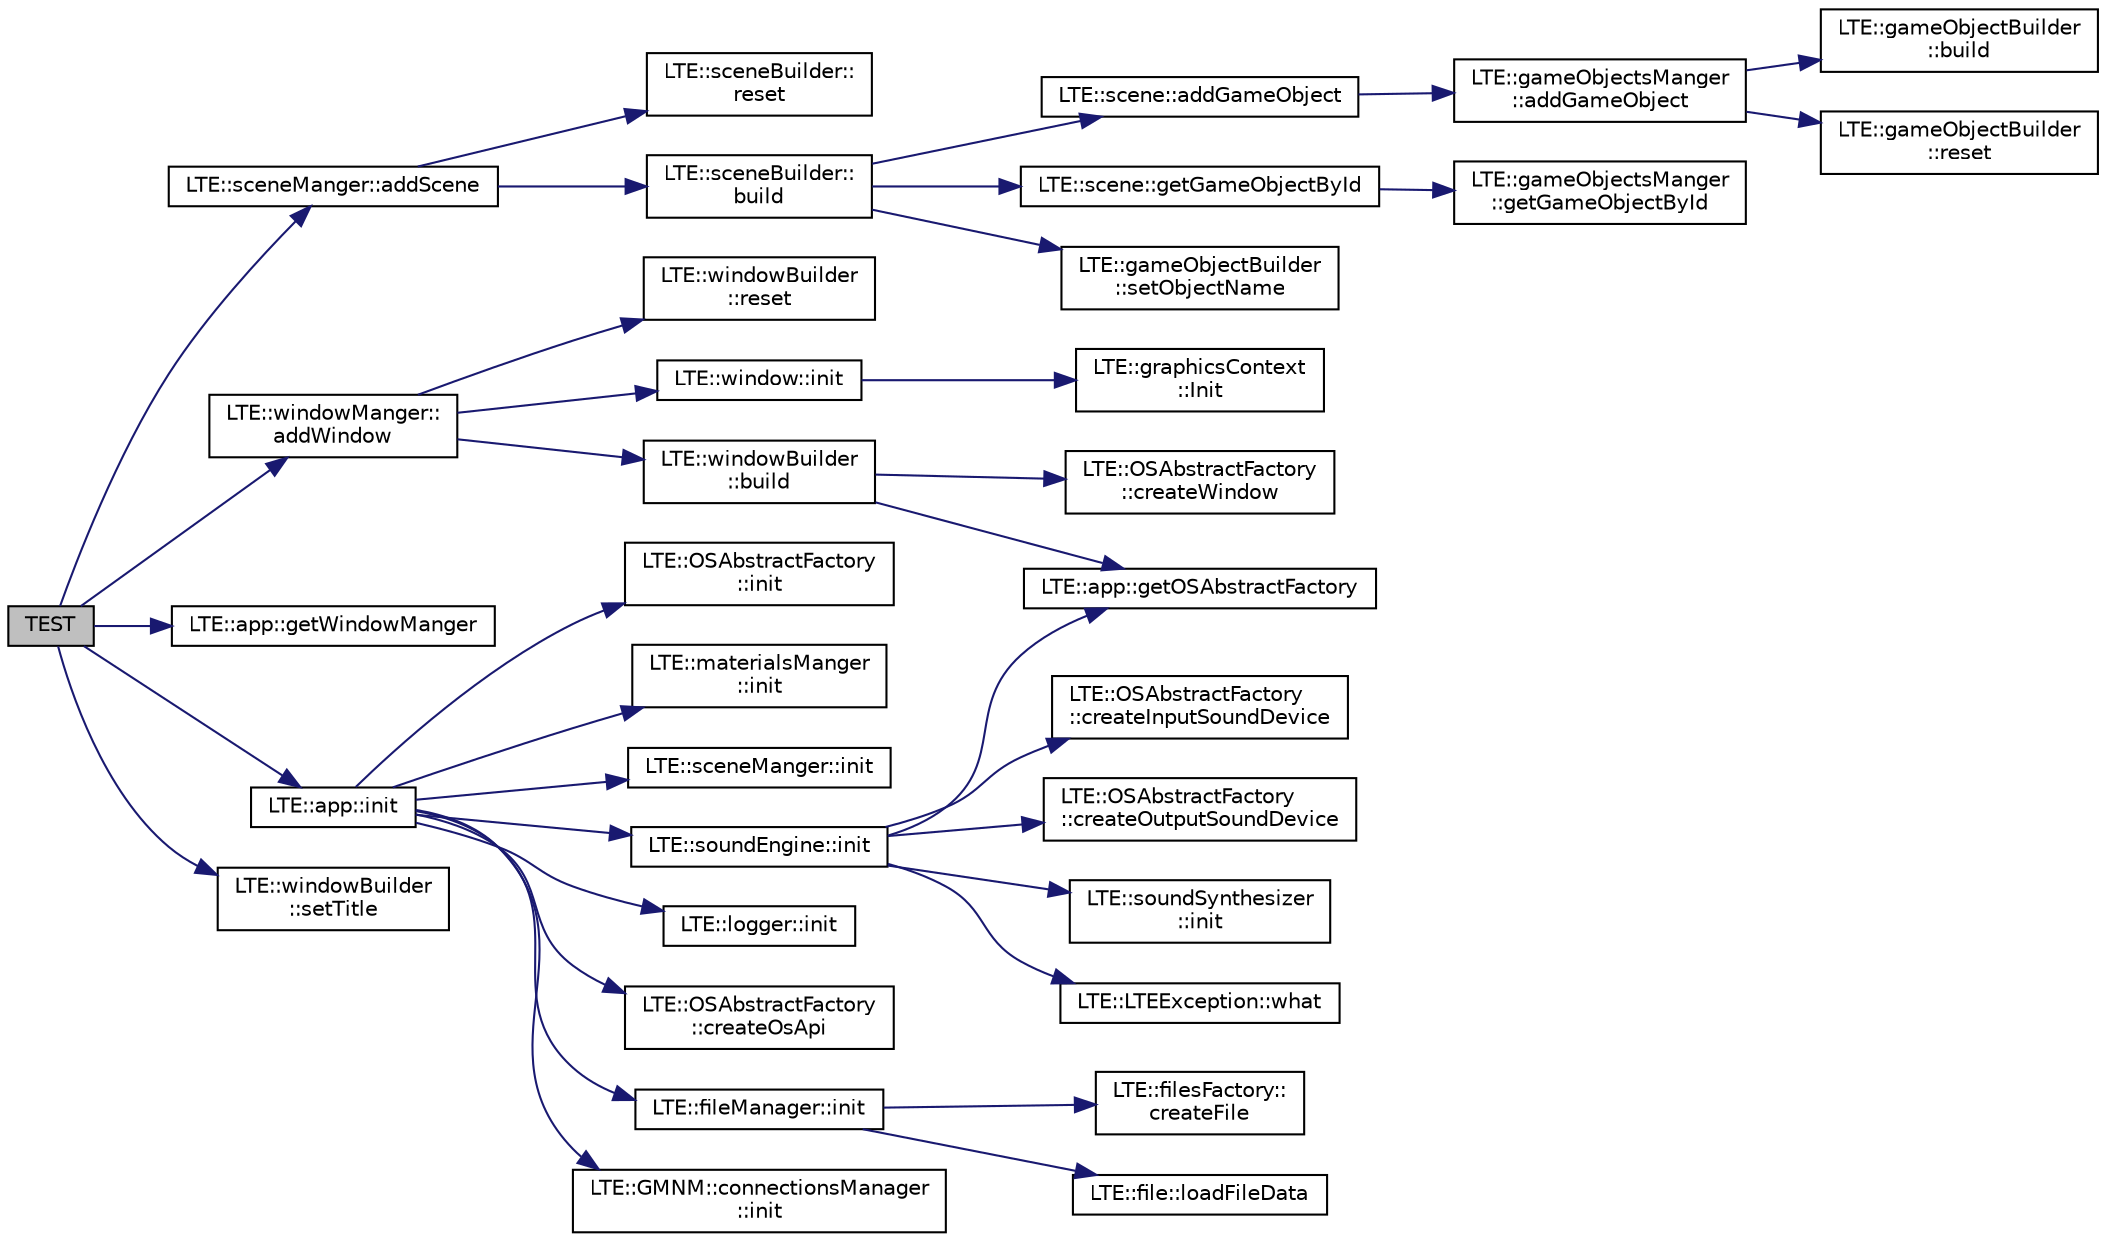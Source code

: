 digraph "TEST"
{
 // LATEX_PDF_SIZE
  edge [fontname="Helvetica",fontsize="10",labelfontname="Helvetica",labelfontsize="10"];
  node [fontname="Helvetica",fontsize="10",shape=record];
  rankdir="LR";
  Node1 [label="TEST",height=0.2,width=0.4,color="black", fillcolor="grey75", style="filled", fontcolor="black",tooltip=" "];
  Node1 -> Node2 [color="midnightblue",fontsize="10",style="solid",fontname="Helvetica"];
  Node2 [label="LTE::sceneManger::addScene",height=0.2,width=0.4,color="black", fillcolor="white", style="filled",URL="$d7/d9a/class_l_t_e_1_1scene_manger.html#a96129d4d00a2fb857a020471f9ec55fc",tooltip=" "];
  Node2 -> Node3 [color="midnightblue",fontsize="10",style="solid",fontname="Helvetica"];
  Node3 [label="LTE::sceneBuilder::\lbuild",height=0.2,width=0.4,color="black", fillcolor="white", style="filled",URL="$d3/db0/class_l_t_e_1_1scene_builder.html#a977dbd56a3787f5e160847648eab75d7",tooltip=" "];
  Node3 -> Node4 [color="midnightblue",fontsize="10",style="solid",fontname="Helvetica"];
  Node4 [label="LTE::scene::addGameObject",height=0.2,width=0.4,color="black", fillcolor="white", style="filled",URL="$d6/d26/class_l_t_e_1_1scene.html#a6de4eec39efa1e4fdc91c376f3f5ec72",tooltip=" "];
  Node4 -> Node5 [color="midnightblue",fontsize="10",style="solid",fontname="Helvetica"];
  Node5 [label="LTE::gameObjectsManger\l::addGameObject",height=0.2,width=0.4,color="black", fillcolor="white", style="filled",URL="$dc/d88/class_l_t_e_1_1game_objects_manger.html#a712c6c472ea7aea3b9aa09da2b591354",tooltip=" "];
  Node5 -> Node6 [color="midnightblue",fontsize="10",style="solid",fontname="Helvetica"];
  Node6 [label="LTE::gameObjectBuilder\l::build",height=0.2,width=0.4,color="black", fillcolor="white", style="filled",URL="$de/d82/class_l_t_e_1_1game_object_builder.html#a6af1611f6b974117e4634298487cae08",tooltip=" "];
  Node5 -> Node7 [color="midnightblue",fontsize="10",style="solid",fontname="Helvetica"];
  Node7 [label="LTE::gameObjectBuilder\l::reset",height=0.2,width=0.4,color="black", fillcolor="white", style="filled",URL="$de/d82/class_l_t_e_1_1game_object_builder.html#a410883a2a9922e958a780b2cd87c1770",tooltip=" "];
  Node3 -> Node8 [color="midnightblue",fontsize="10",style="solid",fontname="Helvetica"];
  Node8 [label="LTE::scene::getGameObjectById",height=0.2,width=0.4,color="black", fillcolor="white", style="filled",URL="$d6/d26/class_l_t_e_1_1scene.html#a4ba0154e84f4b99d699286aaf187335c",tooltip=" "];
  Node8 -> Node9 [color="midnightblue",fontsize="10",style="solid",fontname="Helvetica"];
  Node9 [label="LTE::gameObjectsManger\l::getGameObjectById",height=0.2,width=0.4,color="black", fillcolor="white", style="filled",URL="$dc/d88/class_l_t_e_1_1game_objects_manger.html#ad59103a767170582efd148bec47c691c",tooltip=" "];
  Node3 -> Node10 [color="midnightblue",fontsize="10",style="solid",fontname="Helvetica"];
  Node10 [label="LTE::gameObjectBuilder\l::setObjectName",height=0.2,width=0.4,color="black", fillcolor="white", style="filled",URL="$de/d82/class_l_t_e_1_1game_object_builder.html#a1b87bf4a57d25d3ff4b35f6f20afc96c",tooltip=" "];
  Node2 -> Node11 [color="midnightblue",fontsize="10",style="solid",fontname="Helvetica"];
  Node11 [label="LTE::sceneBuilder::\lreset",height=0.2,width=0.4,color="black", fillcolor="white", style="filled",URL="$d3/db0/class_l_t_e_1_1scene_builder.html#aa962728992bb6c6564f2948f2fcee02e",tooltip=" "];
  Node1 -> Node12 [color="midnightblue",fontsize="10",style="solid",fontname="Helvetica"];
  Node12 [label="LTE::windowManger::\laddWindow",height=0.2,width=0.4,color="black", fillcolor="white", style="filled",URL="$de/de3/class_l_t_e_1_1window_manger.html#acc2b710e8936b1ba64fd0f2ef7f7b636",tooltip=" "];
  Node12 -> Node13 [color="midnightblue",fontsize="10",style="solid",fontname="Helvetica"];
  Node13 [label="LTE::windowBuilder\l::build",height=0.2,width=0.4,color="black", fillcolor="white", style="filled",URL="$d0/d26/class_l_t_e_1_1window_builder.html#ad1ca0242c2cde62734d35a098d5a7d84",tooltip=" "];
  Node13 -> Node14 [color="midnightblue",fontsize="10",style="solid",fontname="Helvetica"];
  Node14 [label="LTE::OSAbstractFactory\l::createWindow",height=0.2,width=0.4,color="black", fillcolor="white", style="filled",URL="$db/d1c/class_l_t_e_1_1_o_s_abstract_factory.html#a8374027cae5d825ab50e31d39ec2e779",tooltip=" "];
  Node13 -> Node15 [color="midnightblue",fontsize="10",style="solid",fontname="Helvetica"];
  Node15 [label="LTE::app::getOSAbstractFactory",height=0.2,width=0.4,color="black", fillcolor="white", style="filled",URL="$d0/d13/class_l_t_e_1_1app.html#a01ae35f37a9fb2f41dd19205e324ad90",tooltip=" "];
  Node12 -> Node16 [color="midnightblue",fontsize="10",style="solid",fontname="Helvetica"];
  Node16 [label="LTE::window::init",height=0.2,width=0.4,color="black", fillcolor="white", style="filled",URL="$d4/d38/class_l_t_e_1_1window.html#ada64ce70730800b0efe780533eb4369c",tooltip=" "];
  Node16 -> Node17 [color="midnightblue",fontsize="10",style="solid",fontname="Helvetica"];
  Node17 [label="LTE::graphicsContext\l::Init",height=0.2,width=0.4,color="black", fillcolor="white", style="filled",URL="$d7/d20/class_l_t_e_1_1graphics_context.html#ac4ded240dde4a332983804d800e582d7",tooltip=" "];
  Node12 -> Node18 [color="midnightblue",fontsize="10",style="solid",fontname="Helvetica"];
  Node18 [label="LTE::windowBuilder\l::reset",height=0.2,width=0.4,color="black", fillcolor="white", style="filled",URL="$d0/d26/class_l_t_e_1_1window_builder.html#ae4c402df966a6313a04f0778ce527fe7",tooltip=" "];
  Node1 -> Node19 [color="midnightblue",fontsize="10",style="solid",fontname="Helvetica"];
  Node19 [label="LTE::app::getWindowManger",height=0.2,width=0.4,color="black", fillcolor="white", style="filled",URL="$d0/d13/class_l_t_e_1_1app.html#a342e3acd7d91e0de3fa6988ac04a93b4",tooltip=" "];
  Node1 -> Node20 [color="midnightblue",fontsize="10",style="solid",fontname="Helvetica"];
  Node20 [label="LTE::app::init",height=0.2,width=0.4,color="black", fillcolor="white", style="filled",URL="$d0/d13/class_l_t_e_1_1app.html#ab62cbeaa31b7f861b6938d6b7ac82968",tooltip=" "];
  Node20 -> Node21 [color="midnightblue",fontsize="10",style="solid",fontname="Helvetica"];
  Node21 [label="LTE::OSAbstractFactory\l::createOsApi",height=0.2,width=0.4,color="black", fillcolor="white", style="filled",URL="$db/d1c/class_l_t_e_1_1_o_s_abstract_factory.html#ab919ce364eba9e5575e9bbd39bdec65a",tooltip=" "];
  Node20 -> Node22 [color="midnightblue",fontsize="10",style="solid",fontname="Helvetica"];
  Node22 [label="LTE::fileManager::init",height=0.2,width=0.4,color="black", fillcolor="white", style="filled",URL="$df/dfd/class_l_t_e_1_1file_manager.html#ab40d984a2e0e9a2852de6d1bd1ae6d01",tooltip=" "];
  Node22 -> Node23 [color="midnightblue",fontsize="10",style="solid",fontname="Helvetica"];
  Node23 [label="LTE::filesFactory::\lcreateFile",height=0.2,width=0.4,color="black", fillcolor="white", style="filled",URL="$d5/d69/class_l_t_e_1_1files_factory.html#a5015959845c7b58acad47e6cb4f57a10",tooltip=" "];
  Node22 -> Node24 [color="midnightblue",fontsize="10",style="solid",fontname="Helvetica"];
  Node24 [label="LTE::file::loadFileData",height=0.2,width=0.4,color="black", fillcolor="white", style="filled",URL="$df/d84/class_l_t_e_1_1file.html#abb756b8e1e8c6d607268971f307c4dba",tooltip=" "];
  Node20 -> Node25 [color="midnightblue",fontsize="10",style="solid",fontname="Helvetica"];
  Node25 [label="LTE::GMNM::connectionsManager\l::init",height=0.2,width=0.4,color="black", fillcolor="white", style="filled",URL="$db/d40/class_l_t_e_1_1_g_m_n_m_1_1connections_manager.html#aec513c0c085e0ada94be461af3d8463f",tooltip=" "];
  Node20 -> Node26 [color="midnightblue",fontsize="10",style="solid",fontname="Helvetica"];
  Node26 [label="LTE::OSAbstractFactory\l::init",height=0.2,width=0.4,color="black", fillcolor="white", style="filled",URL="$db/d1c/class_l_t_e_1_1_o_s_abstract_factory.html#a277b2812717cc421fa344980088af6ba",tooltip=" "];
  Node20 -> Node27 [color="midnightblue",fontsize="10",style="solid",fontname="Helvetica"];
  Node27 [label="LTE::materialsManger\l::init",height=0.2,width=0.4,color="black", fillcolor="white", style="filled",URL="$df/d4f/class_l_t_e_1_1materials_manger.html#ac5990387a4ca87145dba87b8098dbcc4",tooltip=" "];
  Node20 -> Node28 [color="midnightblue",fontsize="10",style="solid",fontname="Helvetica"];
  Node28 [label="LTE::sceneManger::init",height=0.2,width=0.4,color="black", fillcolor="white", style="filled",URL="$d7/d9a/class_l_t_e_1_1scene_manger.html#ab82d6fc3da30b297b73b9e41ce4d9370",tooltip=" "];
  Node20 -> Node29 [color="midnightblue",fontsize="10",style="solid",fontname="Helvetica"];
  Node29 [label="LTE::soundEngine::init",height=0.2,width=0.4,color="black", fillcolor="white", style="filled",URL="$de/d01/class_l_t_e_1_1sound_engine.html#a5d8a53854ed29724942f958999b2f595",tooltip=" "];
  Node29 -> Node30 [color="midnightblue",fontsize="10",style="solid",fontname="Helvetica"];
  Node30 [label="LTE::OSAbstractFactory\l::createInputSoundDevice",height=0.2,width=0.4,color="black", fillcolor="white", style="filled",URL="$db/d1c/class_l_t_e_1_1_o_s_abstract_factory.html#aea84994d9c1e500db18be23213da9c97",tooltip=" "];
  Node29 -> Node31 [color="midnightblue",fontsize="10",style="solid",fontname="Helvetica"];
  Node31 [label="LTE::OSAbstractFactory\l::createOutputSoundDevice",height=0.2,width=0.4,color="black", fillcolor="white", style="filled",URL="$db/d1c/class_l_t_e_1_1_o_s_abstract_factory.html#a1b75dcf8cb585636a03d088e0e571fc4",tooltip=" "];
  Node29 -> Node15 [color="midnightblue",fontsize="10",style="solid",fontname="Helvetica"];
  Node29 -> Node32 [color="midnightblue",fontsize="10",style="solid",fontname="Helvetica"];
  Node32 [label="LTE::soundSynthesizer\l::init",height=0.2,width=0.4,color="black", fillcolor="white", style="filled",URL="$d2/dff/class_l_t_e_1_1sound_synthesizer.html#a569c46f378859a3364d269a6b49ecfd9",tooltip=" "];
  Node29 -> Node33 [color="midnightblue",fontsize="10",style="solid",fontname="Helvetica"];
  Node33 [label="LTE::LTEException::what",height=0.2,width=0.4,color="black", fillcolor="white", style="filled",URL="$d7/dcb/class_l_t_e_1_1_l_t_e_exception.html#afb72941c22a01af0b4a5f057f62362ec",tooltip=" "];
  Node20 -> Node34 [color="midnightblue",fontsize="10",style="solid",fontname="Helvetica"];
  Node34 [label="LTE::logger::init",height=0.2,width=0.4,color="black", fillcolor="white", style="filled",URL="$d3/d08/class_l_t_e_1_1logger.html#a4a69e456b62e7e8488d991e722df1f56",tooltip=" "];
  Node1 -> Node35 [color="midnightblue",fontsize="10",style="solid",fontname="Helvetica"];
  Node35 [label="LTE::windowBuilder\l::setTitle",height=0.2,width=0.4,color="black", fillcolor="white", style="filled",URL="$d0/d26/class_l_t_e_1_1window_builder.html#ab29e5b4593b928c324455c9c16958a0a",tooltip=" "];
}
